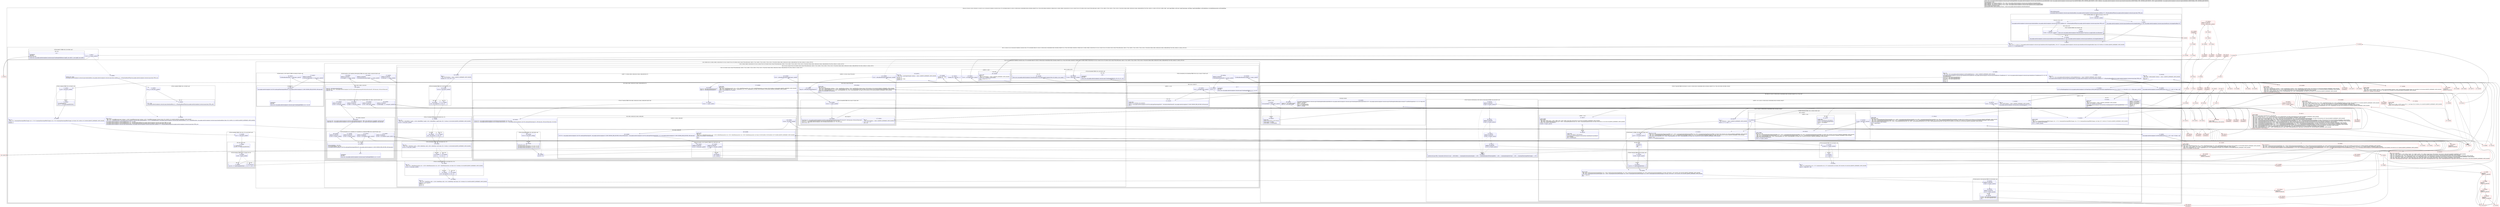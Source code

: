 digraph "CFG forcom.google.android.exoplayer2.extractor.mp4.AtomParsers.parseStbl(Lcom\/google\/android\/exoplayer2\/extractor\/mp4\/Track;Lcom\/google\/android\/exoplayer2\/extractor\/mp4\/Atom$ContainerAtom;Lcom\/google\/android\/exoplayer2\/extractor\/GaplessInfoHolder;)Lcom\/google\/android\/exoplayer2\/extractor\/mp4\/TrackSampleTable;" {
subgraph cluster_Region_1801105810 {
label = "R(4:0|(1:2)(2:6|(2:(1:9)|(1:10)))|3|(2:(1:214)|(13:11|(1:13)|14|15|17|18|20|(1:22)|23|(2:25|(1:27)(1:45))|36|(5:38|(10:(1:42)|(2:(1:50)|51)|52|(1:54)|55|58|(2:60|(1:62))|63|(1:66)|67)|71|(1:76)|(1:83))(3:89|(1:92)|93)|(2:(2:88|215)|(2:(2:100|(2:108|(2:116|216)))|(2:(3:121|(1:124)|217)|(13:127|129|(3:132|(2:134|137)(0)|138)|144|(1:146)(1:171)|(1:148)(1:172)|(1:150)(1:173)|(1:152)(1:174)|153|(3:156|(4:158|(1:160)|161|(3:164|(1:168)|169))(0)|175)|176|(1:183)|(2:(1:218)|(1:187))))))))) | DECL_VAR: ? null, long[] offsets, int[] sizes, long[] timestamps, int[] flags, long[] editedOffsets, int[] editedSizes, int editedMaximumSize, int[] editedFlags\l";
node [shape=record,color=blue];
Node_0 [shape=record,label="{0\:\ 0x0000|MTH_ENTER_BLOCK\l|com.google.android.exoplayer2.extractor.mp4.Atom$LeafAtom com.google.android.exoplayer2.extractor.mp4.Atom.LeafAtom r79 = r89.getLeafAtomOfType(com.google.android.exoplayer2.extractor.mp4.Atom.TYPE_stsz)\l}"];
subgraph cluster_IfRegion_395740807 {
label = "IF [B:1:0x0008] THEN: R(1:2) ELSE: R(2:6|(2:(1:9)|(1:10)))";
node [shape=record,color=blue];
Node_1 [shape=record,label="{1\:\ 0x0008|if (r79 != null) goto L_0x000a\l}"];
subgraph cluster_Region_1850363117 {
label = "R(1:2)";
node [shape=record,color=blue];
Node_2 [shape=record,label="{2\:\ 0x000a|com.google.android.exoplayer2.extractor.mp4.AtomParsers$StszSampleSizeBox r0 = new com.google.android.exoplayer2.extractor.mp4.AtomParsers.StszSampleSizeBox(r79)\l}"];
}
subgraph cluster_Region_1759826246 {
label = "R(2:6|(2:(1:9)|(1:10)))";
node [shape=record,color=blue];
Node_6 [shape=record,label="{6\:\ 0x002c|com.google.android.exoplayer2.extractor.mp4.Atom$LeafAtom com.google.android.exoplayer2.extractor.mp4.Atom.LeafAtom r81 = r89.getLeafAtomOfType(com.google.android.exoplayer2.extractor.mp4.Atom.TYPE_stz2)\l}"];
subgraph cluster_Region_381571292 {
label = "R(2:(1:9)|(1:10))";
node [shape=record,color=blue];
subgraph cluster_IfRegion_1443642345 {
label = "IF [B:7:0x0034] THEN: R(1:9) ELSE: null";
node [shape=record,color=blue];
Node_7 [shape=record,label="{7\:\ 0x0034|if (r81 == null) goto L_0x0036\l}"];
subgraph cluster_Region_267456516 {
label = "R(1:9)";
node [shape=record,color=blue];
Node_9 [shape=record,label="{9\:\ 0x003d|throw new com.google.android.exoplayer2.ParserException(\"Track has no sample table size information\")\l}"];
}
}
subgraph cluster_Region_1972190481 {
label = "R(1:10)";
node [shape=record,color=blue];
Node_10 [shape=record,label="{10\:\ 0x003e|com.google.android.exoplayer2.extractor.mp4.AtomParsers$Stz2SampleSizeBox r0 = new com.google.android.exoplayer2.extractor.mp4.AtomParsers.Stz2SampleSizeBox(r81)\l}"];
}
}
}
}
Node_3 [shape=record,label="{3\:\ 0x0013|PHI: r74 \l  PHI: (r74v1 ?) = (r0v115 ? I:com.google.android.exoplayer2.extractor.mp4.AtomParsers$Stz2SampleSizeBox), (r0v116 ? I:com.google.android.exoplayer2.extractor.mp4.AtomParsers$StszSampleSizeBox) binds: [B:10:0x003e, B:2:0x000a] A[DONT_GENERATE, DONT_INLINE]\l|int int r72 = r74.getSampleCount()\l}"];
subgraph cluster_Region_812474066 {
label = "R(2:(1:214)|(13:11|(1:13)|14|15|17|18|20|(1:22)|23|(2:25|(1:27)(1:45))|36|(5:38|(10:(1:42)|(2:(1:50)|51)|52|(1:54)|55|58|(2:60|(1:62))|63|(1:66)|67)|71|(1:76)|(1:83))(3:89|(1:92)|93)|(2:(2:88|215)|(2:(2:100|(2:108|(2:116|216)))|(2:(3:121|(1:124)|217)|(13:127|129|(3:132|(2:134|137)(0)|138)|144|(1:146)(1:171)|(1:148)(1:172)|(1:150)(1:173)|(1:152)(1:174)|153|(3:156|(4:158|(1:160)|161|(3:164|(1:168)|169))(0)|175)|176|(1:183)|(2:(1:218)|(1:187))))))))";
node [shape=record,color=blue];
subgraph cluster_IfRegion_1226582633 {
label = "IF [B:4:0x0017] THEN: R(1:214) ELSE: null";
node [shape=record,color=blue];
Node_4 [shape=record,label="{4\:\ 0x0017|if (r72 == 0) goto L_0x0019\l}"];
subgraph cluster_Region_2101821507 {
label = "R(1:214)";
node [shape=record,color=blue];
Node_214 [shape=record,label="{214\:\ ?|SYNTHETIC\lRETURN\lORIG_RETURN\l|return new com.google.android.exoplayer2.extractor.mp4.TrackSampleTable(new long[0], new int[0], 0, new long[0], new int[0])\l}"];
}
}
subgraph cluster_Region_80147120 {
label = "R(13:11|(1:13)|14|15|17|18|20|(1:22)|23|(2:25|(1:27)(1:45))|36|(5:38|(10:(1:42)|(2:(1:50)|51)|52|(1:54)|55|58|(2:60|(1:62))|63|(1:66)|67)|71|(1:76)|(1:83))(3:89|(1:92)|93)|(2:(2:88|215)|(2:(2:100|(2:108|(2:116|216)))|(2:(3:121|(1:124)|217)|(13:127|129|(3:132|(2:134|137)(0)|138)|144|(1:146)(1:171)|(1:148)(1:172)|(1:150)(1:173)|(1:152)(1:174)|153|(3:156|(4:158|(1:160)|161|(3:164|(1:168)|169))(0)|175)|176|(1:183)|(2:(1:218)|(1:187)))))))";
node [shape=record,color=blue];
Node_11 [shape=record,label="{11\:\ 0x0048|boolean r20 = false\lcom.google.android.exoplayer2.extractor.mp4.Atom$LeafAtom com.google.android.exoplayer2.extractor.mp4.Atom.LeafAtom r21 = r89.getLeafAtomOfType(com.google.android.exoplayer2.extractor.mp4.Atom.TYPE_stco)\l}"];
subgraph cluster_IfRegion_380879186 {
label = "IF [B:12:0x0052] THEN: R(1:13) ELSE: null";
node [shape=record,color=blue];
Node_12 [shape=record,label="{12\:\ 0x0052|if (r21 == null) goto L_0x0054\l}"];
subgraph cluster_Region_1719659777 {
label = "R(1:13)";
node [shape=record,color=blue];
Node_13 [shape=record,label="{13\:\ 0x0054|r20 = true\lcom.google.android.exoplayer2.extractor.mp4.Atom$LeafAtom r21 = r89.getLeafAtomOfType(com.google.android.exoplayer2.extractor.mp4.Atom.TYPE_co64)\l}"];
}
}
Node_14 [shape=record,label="{14\:\ 0x005e|PHI: r20 r21 \l  PHI: (r20v1 'chunkOffsetsAreLongs' boolean) = (r20v0 'chunkOffsetsAreLongs' boolean), (r20v2 'chunkOffsetsAreLongs' boolean) binds: [B:12:0x0052, B:13:0x0054] A[DONT_GENERATE, DONT_INLINE]\l  PHI: (r21v1 'chunkOffsetsAtom' com.google.android.exoplayer2.extractor.mp4.Atom$LeafAtom) = (r21v0 'chunkOffsetsAtom' com.google.android.exoplayer2.extractor.mp4.Atom$LeafAtom), (r21v2 'chunkOffsetsAtom' com.google.android.exoplayer2.extractor.mp4.Atom$LeafAtom) binds: [B:12:0x0052, B:13:0x0054] A[DONT_GENERATE, DONT_INLINE]\l|com.google.android.exoplayer2.util.ParsableByteArray r19 = r21.data\lcom.google.android.exoplayer2.util.ParsableByteArray r76 = r89.getLeafAtomOfType(com.google.android.exoplayer2.extractor.mp4.Atom.TYPE_stsc).data\lcom.google.android.exoplayer2.util.ParsableByteArray r80 = r89.getLeafAtomOfType(com.google.android.exoplayer2.extractor.mp4.Atom.TYPE_stts).data\lcom.google.android.exoplayer2.extractor.mp4.Atom$LeafAtom com.google.android.exoplayer2.extractor.mp4.Atom.LeafAtom r78 = r89.getLeafAtomOfType(com.google.android.exoplayer2.extractor.mp4.Atom.TYPE_stss)\l}"];
Node_15 [shape=record,label="{15\:\ 0x0084|com.google.android.exoplayer2.util.ParsableByteArray r77 = r78 != null ? r78.data : null\l}"];
Node_17 [shape=record,label="{17\:\ 0x008c|PHI: r77 \l  PHI: (r77v1 'stss' com.google.android.exoplayer2.util.ParsableByteArray) =  binds: [] A[DONT_GENERATE, DONT_INLINE]\l|com.google.android.exoplayer2.extractor.mp4.Atom$LeafAtom com.google.android.exoplayer2.extractor.mp4.Atom.LeafAtom r27 = r89.getLeafAtomOfType(com.google.android.exoplayer2.extractor.mp4.Atom.TYPE_ctts)\l}"];
Node_18 [shape=record,label="{18\:\ 0x0094|com.google.android.exoplayer2.util.ParsableByteArray r26 = r27 != null ? r27.data : null\l}"];
Node_20 [shape=record,label="{20\:\ 0x009c|PHI: r26 \l  PHI: (r26v1 'ctts' com.google.android.exoplayer2.util.ParsableByteArray) =  binds: [] A[DONT_GENERATE, DONT_INLINE]\l|com.google.android.exoplayer2.extractor.mp4.AtomParsers$ChunkIterator com.google.android.exoplayer2.extractor.mp4.AtomParsers.ChunkIterator r0 = new com.google.android.exoplayer2.extractor.mp4.AtomParsers.ChunkIterator(r76, r19, r20)\lr80.setPosition(12)\lint int r70 = r80.readUnsignedIntToInt() \- 1\lint int r66 = r80.readUnsignedIntToInt()\lint int r84 = r80.readUnsignedIntToInt()\lint r67 = 0\lint r71 = 0\lint r85 = 0\l}"];
subgraph cluster_IfRegion_599698722 {
label = "IF [B:21:0x00c4] THEN: R(1:22) ELSE: null";
node [shape=record,color=blue];
Node_21 [shape=record,label="{21\:\ 0x00c4|if (r26 != null) goto L_0x00c6\l}"];
subgraph cluster_Region_1365976954 {
label = "R(1:22)";
node [shape=record,color=blue];
Node_22 [shape=record,label="{22\:\ 0x00c6|r26.setPosition(12)\lint r71 = r26.readUnsignedIntToInt()\l}"];
}
}
Node_23 [shape=record,label="{23\:\ 0x00d1|PHI: r71 \l  PHI: (r71v1 'remainingTimestampOffsetChanges' int) = (r71v0 'remainingTimestampOffsetChanges' int), (r71v8 'remainingTimestampOffsetChanges' int) binds: [B:21:0x00c4, B:22:0x00c6] A[DONT_GENERATE, DONT_INLINE]\l|int r55 = \-1\lint r69 = 0\l}"];
subgraph cluster_IfRegion_512705731 {
label = "IF [B:24:0x00d5] THEN: R(2:25|(1:27)(1:45)) ELSE: null";
node [shape=record,color=blue];
Node_24 [shape=record,label="{24\:\ 0x00d5|if (r77 != null) goto L_0x00d7\l}"];
subgraph cluster_Region_373210897 {
label = "R(2:25|(1:27)(1:45))";
node [shape=record,color=blue];
Node_25 [shape=record,label="{25\:\ 0x00d7|r77.setPosition(12)\lint r69 = r77.readUnsignedIntToInt()\l}"];
subgraph cluster_IfRegion_1972053878 {
label = "IF [B:26:0x00e2] THEN: R(1:27) ELSE: R(1:45)";
node [shape=record,color=blue];
Node_26 [shape=record,label="{26\:\ 0x00e2|if (r69 \> 0) goto L_0x00e4\l}"];
subgraph cluster_Region_787192198 {
label = "R(1:27)";
node [shape=record,color=blue];
Node_27 [shape=record,label="{27\:\ 0x00e4|int r55 = r77.readUnsignedIntToInt() \- 1\l}"];
}
subgraph cluster_Region_117552839 {
label = "R(1:45)";
node [shape=record,color=blue];
Node_45 [shape=record,label="{45\:\ 0x0145|r77 = null\l}"];
}
}
}
}
Node_36 [shape=record,label="{36\:\ 0x0106|PHI: r48 \l  PHI: (r48v1 'isRechunkable' boolean) =  binds: [] A[DONT_GENERATE, DONT_INLINE]\l|int r7 = 0\llong r86 = 0\l}"];
subgraph cluster_IfRegion_1570221281 {
label = "IF [B:37:0x0109] THEN: R(5:38|(10:(1:42)|(2:(1:50)|51)|52|(1:54)|55|58|(2:60|(1:62))|63|(1:66)|67)|71|(1:76)|(1:83)) ELSE: R(3:89|(1:92)|93)";
node [shape=record,color=blue];
Node_37 [shape=record,label="{37\:\ 0x0109|if ((r74.isFixedSampleSize() && com.google.android.exoplayer2.util.MimeTypes.AUDIO_RAW.equals(r88.format.sampleMimeType) && r70 == 0 && r71 == 0 && r69 == 0) == false) goto L_0x010b\l}"];
subgraph cluster_Region_129805549 {
label = "R(5:38|(10:(1:42)|(2:(1:50)|51)|52|(1:54)|55|58|(2:60|(1:62))|63|(1:66)|67)|71|(1:76)|(1:83))";
node [shape=record,color=blue];
Node_38 [shape=record,label="{38\:\ 0x010b|long[] r5 = new long[r72]\lint[] r6 = new int[r72]\llong[] r8 = new long[r72]\lint[] r9 = new int[r72]\llong r56 = 0\lint r68 = 0\lint r47 = 0\l}"];
subgraph cluster_LoopRegion_819469440 {
label = "LOOP:0: (10:(1:42)|(2:(1:50)|51)|52|(1:54)|55|58|(2:60|(1:62))|63|(1:66)|67)";
node [shape=record,color=blue];
Node_40 [shape=record,label="{40\:\ 0x0125|if (r47 \< r72) goto L_0x0127\l}"];
subgraph cluster_Region_609662226 {
label = "R(10:(1:42)|(2:(1:50)|51)|52|(1:54)|55|58|(2:60|(1:62))|63|(1:66)|67)";
node [shape=record,color=blue];
subgraph cluster_LoopRegion_1111968399 {
label = "LOOP:1: (1:42)";
node [shape=record,color=blue];
Node_41 [shape=record,label="{41\:\ 0x0127|LOOP_START\lPHI: r56 r68 \l  PHI: (r56v2 'offset' long) = (r56v1 'offset' long), (r56v4 'offset' long) binds: [B:40:0x0125, B:42:0x0129] A[DONT_GENERATE, DONT_INLINE]\l  PHI: (r68v2 'remainingSamplesInChunk' int) = (r68v1 'remainingSamplesInChunk' int), (r68v4 'remainingSamplesInChunk' int) binds: [B:40:0x0125, B:42:0x0129] A[DONT_GENERATE, DONT_INLINE]\lLOOP:1: B:41:0x0127\-\>B:42:0x0129\l|if (r68 == 0) goto L_0x0129\l}"];
subgraph cluster_Region_75300553 {
label = "R(1:42)";
node [shape=record,color=blue];
Node_42 [shape=record,label="{42\:\ 0x0129|LOOP_END\lLOOP:1: B:41:0x0127\-\>B:42:0x0129\l|com.google.android.exoplayer2.util.Assertions.checkState(r0.moveNext())\lr56 = r0.offset\lr68 = r0.numSamples\l}"];
}
}
subgraph cluster_IfRegion_1082451552 {
label = "IF [B:47:0x014b] THEN: R(2:(1:50)|51) ELSE: null";
node [shape=record,color=blue];
Node_47 [shape=record,label="{47\:\ 0x014b|if (r26 != null) goto L_0x014d\l}"];
subgraph cluster_Region_1955645446 {
label = "R(2:(1:50)|51)";
node [shape=record,color=blue];
subgraph cluster_LoopRegion_902000130 {
label = "LOOP:2: (1:50)";
node [shape=record,color=blue];
Node_48 [shape=record,label="{48\:\ 0x014d|LOOP_START\lPHI: r67 r71 r85 \l  PHI: (r67v3 'remainingSamplesAtTimestampOffset' int) = (r67v1 'remainingSamplesAtTimestampOffset' int), (r67v5 'remainingSamplesAtTimestampOffset' int) binds: [B:47:0x014b, B:50:0x0151] A[DONT_GENERATE, DONT_INLINE]\l  PHI: (r71v6 'remainingTimestampOffsetChanges' int) = (r71v2 'remainingTimestampOffsetChanges' int), (r71v7 'remainingTimestampOffsetChanges' int) binds: [B:47:0x014b, B:50:0x0151] A[DONT_GENERATE, DONT_INLINE]\l  PHI: (r85v3 'timestampOffset' int) = (r85v1 'timestampOffset' int), (r85v4 'timestampOffset' int) binds: [B:47:0x014b, B:50:0x0151] A[DONT_GENERATE, DONT_INLINE]\lLOOP:2: B:48:0x014d\-\>B:50:0x0151\l|if (r67 == 0) goto L_0x014f\l}"];
subgraph cluster_Region_1520773403 {
label = "R(1:50)";
node [shape=record,color=blue];
Node_50 [shape=record,label="{50\:\ 0x0151|LOOP_END\lLOOP:2: B:48:0x014d\-\>B:50:0x0151\l|int r67 = r26.readUnsignedIntToInt()\lint r85 = r26.readInt()\lr71\-\-\l}"];
}
}
Node_51 [shape=record,label="{51\:\ 0x015c|r67\-\-\l}"];
}
}
Node_52 [shape=record,label="{52\:\ 0x015e|PHI: r67 r71 r85 \l  PHI: (r67v2 'remainingSamplesAtTimestampOffset' int) = (r67v1 'remainingSamplesAtTimestampOffset' int), (r67v4 'remainingSamplesAtTimestampOffset' int) binds: [B:47:0x014b, B:51:0x015c] A[DONT_GENERATE, DONT_INLINE]\l  PHI: (r71v5 'remainingTimestampOffsetChanges' int) = (r71v2 'remainingTimestampOffsetChanges' int), (r71v6 'remainingTimestampOffsetChanges' int) binds: [B:47:0x014b, B:51:0x015c] A[DONT_GENERATE, DONT_INLINE]\l  PHI: (r85v2 'timestampOffset' int) = (r85v1 'timestampOffset' int), (r85v3 'timestampOffset' int) binds: [B:47:0x014b, B:51:0x015c] A[DONT_GENERATE, DONT_INLINE]\l|r5[r47] = r56\lr6[r47] = r74.readNextSampleSize()\l}"];
subgraph cluster_IfRegion_2097383170 {
label = "IF [B:53:0x0168] THEN: R(1:54) ELSE: null";
node [shape=record,color=blue];
Node_53 [shape=record,label="{53\:\ 0x0168|if (r6[r47] \> r7) goto L_0x016a\l}"];
subgraph cluster_Region_1913951325 {
label = "R(1:54)";
node [shape=record,color=blue];
Node_54 [shape=record,label="{54\:\ 0x016a|r7 = r6[r47]\l}"];
}
}
Node_55 [shape=record,label="{55\:\ 0x016c|PHI: r7 \l  PHI: (r7v4 'maximumSize' int) = (r7v3 'maximumSize' int), (r7v5 'maximumSize' int) binds: [B:53:0x0168, B:54:0x016a] A[DONT_GENERATE, DONT_INLINE]\l|r8[r47] = ((long) r85) + r86\l}"];
Node_58 [shape=record,label="{58\:\ 0x0176|PHI: r4 \l  PHI: (r4v96 int) =  binds: [] A[DONT_GENERATE, DONT_INLINE]\l|r9[r47] = r77 == null ? 1 : 0\l}"];
subgraph cluster_IfRegion_158453039 {
label = "IF [B:59:0x017c] THEN: R(2:60|(1:62)) ELSE: null";
node [shape=record,color=blue];
Node_59 [shape=record,label="{59\:\ 0x017c|if (r47 == r55) goto L_0x017e\l}"];
subgraph cluster_Region_2077484287 {
label = "R(2:60|(1:62))";
node [shape=record,color=blue];
Node_60 [shape=record,label="{60\:\ 0x017e|r9[r47] = 1\lr69\-\-\l}"];
subgraph cluster_IfRegion_1439573753 {
label = "IF [B:61:0x0183] THEN: R(1:62) ELSE: null";
node [shape=record,color=blue];
Node_61 [shape=record,label="{61\:\ 0x0183|if (r69 \> 0) goto L_0x0185\l}"];
subgraph cluster_Region_1075532807 {
label = "R(1:62)";
node [shape=record,color=blue];
Node_62 [shape=record,label="{62\:\ 0x0185|int r55 = r77.readUnsignedIntToInt() \- 1\l}"];
}
}
}
}
Node_63 [shape=record,label="{63\:\ 0x018b|PHI: r55 r69 \l  PHI: (r55v3 'nextSynchronizationSampleIndex' int) = (r55v2 'nextSynchronizationSampleIndex' int), (r55v2 'nextSynchronizationSampleIndex' int), (r55v4 'nextSynchronizationSampleIndex' int) binds: [B:59:0x017c, B:61:0x0183, B:62:0x0185] A[DONT_GENERATE, DONT_INLINE]\l  PHI: (r69v3 'remainingSynchronizationSamples' int) = (r69v2 'remainingSynchronizationSamples' int), (r69v4 'remainingSynchronizationSamples' int), (r69v4 'remainingSynchronizationSamples' int) binds: [B:59:0x017c, B:61:0x0183, B:62:0x0185] A[DONT_GENERATE, DONT_INLINE]\l|r86 += (long) r84\lr66\-\-\l}"];
subgraph cluster_IfRegion_1531136572 {
label = "IF [B:64:0x0192, B:65:0x0194] THEN: R(1:66) ELSE: null";
node [shape=record,color=blue];
Node_64 [shape=record,label="{64\:\ 0x0192|ADDED_TO_REGION\l|if (r66 == 0) goto L_0x0194\l}"];
Node_65 [shape=record,label="{65\:\ 0x0194|ADDED_TO_REGION\l|if (r70 \> 0) goto L_0x0196\l}"];
subgraph cluster_Region_878809481 {
label = "R(1:66)";
node [shape=record,color=blue];
Node_66 [shape=record,label="{66\:\ 0x0196|int r66 = r80.readUnsignedIntToInt()\lint r84 = r80.readUnsignedIntToInt()\lr70\-\-\l}"];
}
}
Node_67 [shape=record,label="{67\:\ 0x01a0|LOOP_END\lPHI: r66 r70 r84 \l  PHI: (r66v3 'remainingSamplesAtTimestampDelta' int) = (r66v2 'remainingSamplesAtTimestampDelta' int), (r66v2 'remainingSamplesAtTimestampDelta' int), (r66v4 'remainingSamplesAtTimestampDelta' int) binds: [B:191:0x01a0, B:192:0x01a0, B:190:0x01a0] A[DONT_GENERATE, DONT_INLINE]\l  PHI: (r70v2 'remainingTimestampDeltaChanges' int) = (r70v1 'remainingTimestampDeltaChanges' int), (r70v1 'remainingTimestampDeltaChanges' int), (r70v3 'remainingTimestampDeltaChanges' int) binds: [B:191:0x01a0, B:192:0x01a0, B:190:0x01a0] A[DONT_GENERATE, DONT_INLINE]\l  PHI: (r84v2 'timestampDeltaInTimeUnits' int) = (r84v1 'timestampDeltaInTimeUnits' int), (r84v1 'timestampDeltaInTimeUnits' int), (r84v3 'timestampDeltaInTimeUnits' int) binds: [B:191:0x01a0, B:192:0x01a0, B:190:0x01a0] A[DONT_GENERATE, DONT_INLINE]\lLOOP:0: B:39:0x0121\-\>B:67:0x01a0\l|r56 += (long) r6[r47]\lr68\-\-\lr47++\l}"];
}
}
Node_71 [shape=record,label="{71\:\ 0x01b0|PHI: r4 \l  PHI: (r4v86 boolean) =  binds: [] A[DONT_GENERATE, DONT_INLINE]\l|com.google.android.exoplayer2.util.Assertions.checkArgument(r67 == 0)\l}"];
subgraph cluster_LoopRegion_429342280 {
label = "LOOP:3: (1:76)";
node [shape=record,color=blue];
Node_72 [shape=record,label="{72\:\ 0x01b3|LOOP_START\lPHI: r71 \l  PHI: (r71v3 'remainingTimestampOffsetChanges' int) = (r71v2 'remainingTimestampOffsetChanges' int), (r71v4 'remainingTimestampOffsetChanges' int) binds: [B:71:0x01b0, B:76:0x01bc] A[DONT_GENERATE, DONT_INLINE]\lLOOP:3: B:72:0x01b3\-\>B:76:0x01bc\l|if (r71 \> 0) goto L_0x01b5\l}"];
subgraph cluster_Region_212093136 {
label = "R(1:76)";
node [shape=record,color=blue];
Node_76 [shape=record,label="{76\:\ 0x01bc|LOOP_END\lPHI: r4 \l  PHI: (r4v90 boolean) =  binds: [] A[DONT_GENERATE, DONT_INLINE]\lLOOP:3: B:72:0x01b3\-\>B:76:0x01bc\l|com.google.android.exoplayer2.util.Assertions.checkArgument(r26.readUnsignedIntToInt() == 0)\lr26.readInt()\lr71\-\-\l}"];
}
}
subgraph cluster_IfRegion_1586388684 {
label = "IF [B:79:0x01c9, B:80:0x01cb, B:81:0x01cd, B:82:0x01cf] THEN: R(1:83) ELSE: null";
node [shape=record,color=blue];
Node_79 [shape=record,label="{79\:\ 0x01c9|ADDED_TO_REGION\l|if (r69 == 0) goto L_0x01cb\l}"];
Node_80 [shape=record,label="{80\:\ 0x01cb|ADDED_TO_REGION\l|if (r66 == 0) goto L_0x01cd\l}"];
Node_81 [shape=record,label="{81\:\ 0x01cd|ADDED_TO_REGION\l|if (r68 == 0) goto L_0x01cf\l}"];
Node_82 [shape=record,label="{82\:\ 0x01cf|ADDED_TO_REGION\l|if (r70 == 0) goto L_0x021d\l}"];
subgraph cluster_Region_335580867 {
label = "R(1:83)";
node [shape=record,color=blue];
Node_83 [shape=record,label="{83\:\ 0x01d1|android.util.Log.w(TAG, \"Inconsistent stbl box for track \" + r88.f2448id + \": remainingSynchronizationSamples \" + r69 + \", remainingSamplesAtTimestampDelta \" + r66 + \", remainingSamplesInChunk \" + r68 + \", remainingTimestampDeltaChanges \" + r70)\l}"];
}
}
}
subgraph cluster_Region_1663872960 {
label = "R(3:89|(1:92)|93)";
node [shape=record,color=blue];
Node_89 [shape=record,label="{89\:\ 0x023a|long[] r22 = new long[r0.length]\lint[] r23 = new int[r0.length]\l}"];
subgraph cluster_LoopRegion_280145743 {
label = "LOOP:4: (1:92)";
node [shape=record,color=blue];
Node_91 [shape=record,label="{91\:\ 0x024e|if (r0.moveNext() != false) goto L_0x0250\l}"];
subgraph cluster_Region_1056872257 {
label = "R(1:92)";
node [shape=record,color=blue];
Node_92 [shape=record,label="{92\:\ 0x0250|LOOP_END\lLOOP:4: B:90:0x024a\-\>B:92:0x0250\l|r22[r0.index] = r0.offset\lr23[r0.index] = r0.numSamples\l}"];
}
}
Node_93 [shape=record,label="{93\:\ 0x0265|com.google.android.exoplayer2.extractor.mp4.FixedSampleSizeRechunker$Results com.google.android.exoplayer2.extractor.mp4.FixedSampleSizeRechunker.Results r59 = com.google.android.exoplayer2.extractor.mp4.FixedSampleSizeRechunker.rechunk(r74.readNextSampleSize(), r22, r23, (long) r84)\llong[] r5 = r59.offsets\lint[] r6 = r59.sizes\lint r7 = r59.maximumSize\llong[] r8 = r59.timestamps\lint[] r9 = r59.flags\l}"];
}
}
subgraph cluster_Region_429643655 {
label = "R(2:(2:88|215)|(2:(2:100|(2:108|(2:116|216)))|(2:(3:121|(1:124)|217)|(13:127|129|(3:132|(2:134|137)(0)|138)|144|(1:146)(1:171)|(1:148)(1:172)|(1:150)(1:173)|(1:152)(1:174)|153|(3:156|(4:158|(1:160)|161|(3:164|(1:168)|169))(0)|175)|176|(1:183)|(2:(1:218)|(1:187))))))";
node [shape=record,color=blue];
subgraph cluster_IfRegion_518886784 {
label = "IF [B:85:0x0221, B:87:0x0227] THEN: R(2:88|215) ELSE: null";
node [shape=record,color=blue];
Node_85 [shape=record,label="{85\:\ 0x0221|if (r88.editListDurations == null) goto L_0x0229\l}"];
Node_87 [shape=record,label="{87\:\ 0x0227|ADDED_TO_REGION\l|if (r90.hasGaplessInfo() == true) goto L_0x0229\l}"];
subgraph cluster_Region_369390332 {
label = "R(2:88|215)";
node [shape=record,color=blue];
Node_88 [shape=record,label="{88\:\ 0x0229|com.google.android.exoplayer2.util.Util.scaleLargeTimestampsInPlace(r8, com.google.android.exoplayer2.C1260C.MICROS_PER_SECOND, r88.timescale)\l}"];
Node_215 [shape=record,label="{215\:\ ?|SYNTHETIC\lRETURN\l|return new com.google.android.exoplayer2.extractor.mp4.TrackSampleTable(r5, r6, r7, r8, r9)\l}"];
}
}
subgraph cluster_Region_1143784257 {
label = "R(2:(2:100|(2:108|(2:116|216)))|(2:(3:121|(1:124)|217)|(13:127|129|(3:132|(2:134|137)(0)|138)|144|(1:146)(1:171)|(1:148)(1:172)|(1:150)(1:173)|(1:152)(1:174)|153|(3:156|(4:158|(1:160)|161|(3:164|(1:168)|169))(0)|175)|176|(1:183)|(2:(1:218)|(1:187)))))";
node [shape=record,color=blue];
subgraph cluster_IfRegion_61789919 {
label = "IF [B:95:0x0291, B:97:0x0298, B:99:0x029c] THEN: R(2:100|(2:108|(2:116|216))) ELSE: null";
node [shape=record,color=blue];
Node_95 [shape=record,label="{95\:\ 0x0291|ADDED_TO_REGION\l|if (r88.editListDurations.length == 1) goto L_0x0293\l}"];
Node_97 [shape=record,label="{97\:\ 0x0298|ADDED_TO_REGION\l|if (r88.type == 1) goto L_0x029a\l}"];
Node_99 [shape=record,label="{99\:\ 0x029c|ADDED_TO_REGION\l|if (r8.length \>= 2) goto L_0x029e\l}"];
subgraph cluster_Region_68835238 {
label = "R(2:100|(2:108|(2:116|216)))";
node [shape=record,color=blue];
Node_100 [shape=record,label="{100\:\ 0x029e|long r30 = r88.editListMediaTimes[0]\llong long r28 = r30 + com.google.android.exoplayer2.util.Util.scaleLargeTimestamp(r88.editListDurations[0], r88.timescale, r88.movieTimescale)\llong r50 = r86\l}"];
subgraph cluster_IfRegion_1853272578 {
label = "IF [B:101:0x02c1, B:103:0x02c8, B:105:0x02d1, B:107:0x02d5] THEN: R(2:108|(2:116|216)) ELSE: null";
node [shape=record,color=blue];
Node_101 [shape=record,label="{101\:\ 0x02c1|ADDED_TO_REGION\l|if (r8[0] \<= r30) goto L_0x02c3\l}"];
Node_103 [shape=record,label="{103\:\ 0x02c8|ADDED_TO_REGION\l|if (r30 \< r8[1]) goto L_0x02ca\l}"];
Node_105 [shape=record,label="{105\:\ 0x02d1|ADDED_TO_REGION\l|if (r8[r8.length \- 1] \< r28) goto L_0x02d3\l}"];
Node_107 [shape=record,label="{107\:\ 0x02d5|ADDED_TO_REGION\l|if (r28 \<= r50) goto L_0x02d7\l}"];
subgraph cluster_Region_516643165 {
label = "R(2:108|(2:116|216))";
node [shape=record,color=blue];
Node_108 [shape=record,label="{108\:\ 0x02d7|long long r38 = com.google.android.exoplayer2.util.Util.scaleLargeTimestamp(r30 \- r8[0], (long) r88.format.sampleRate, r88.timescale)\llong long r40 = com.google.android.exoplayer2.util.Util.scaleLargeTimestamp(r50 \- r28, (long) r88.format.sampleRate, r88.timescale)\l}"];
subgraph cluster_IfRegion_577226164 {
label = "IF [B:109:0x0302, B:111:0x0308, B:113:0x030f, B:115:0x0316] THEN: R(2:116|216) ELSE: null";
node [shape=record,color=blue];
Node_109 [shape=record,label="{109\:\ 0x0302|ADDED_TO_REGION\l|if (r38 == 0) goto L_0x0304\l}"];
Node_111 [shape=record,label="{111\:\ 0x0308|ADDED_TO_REGION\l|if (r40 == 0) goto L_0x0337\l}"];
Node_113 [shape=record,label="{113\:\ 0x030f|ADDED_TO_REGION\l|if (r38 \<= 2147483647L) goto L_0x0311\l}"];
Node_115 [shape=record,label="{115\:\ 0x0316|ADDED_TO_REGION\l|if (r40 \<= 2147483647L) goto L_0x0318\l}"];
subgraph cluster_Region_844724011 {
label = "R(2:116|216)";
node [shape=record,color=blue];
Node_116 [shape=record,label="{116\:\ 0x0318|r90.encoderDelay = (int) r38\lr90.encoderPadding = (int) r40\lcom.google.android.exoplayer2.util.Util.scaleLargeTimestampsInPlace(r8, com.google.android.exoplayer2.C1260C.MICROS_PER_SECOND, r88.timescale)\l}"];
Node_216 [shape=record,label="{216\:\ ?|SYNTHETIC\lRETURN\l|return new com.google.android.exoplayer2.extractor.mp4.TrackSampleTable(r5, r6, r7, r8, r9)\l}"];
}
}
}
}
}
}
subgraph cluster_Region_1145966274 {
label = "R(2:(3:121|(1:124)|217)|(13:127|129|(3:132|(2:134|137)(0)|138)|144|(1:146)(1:171)|(1:148)(1:172)|(1:150)(1:173)|(1:152)(1:174)|153|(3:156|(4:158|(1:160)|161|(3:164|(1:168)|169))(0)|175)|176|(1:183)|(2:(1:218)|(1:187))))";
node [shape=record,color=blue];
subgraph cluster_IfRegion_914215518 {
label = "IF [B:118:0x033d, B:120:0x034a] THEN: R(3:121|(1:124)|217) ELSE: null";
node [shape=record,color=blue];
Node_118 [shape=record,label="{118\:\ 0x033d|if (r88.editListDurations.length == 1) goto L_0x033f\l}"];
Node_120 [shape=record,label="{120\:\ 0x034a|ADDED_TO_REGION\l|if (r88.editListDurations[0] == 0) goto L_0x034c\l}"];
subgraph cluster_Region_507860609 {
label = "R(3:121|(1:124)|217)";
node [shape=record,color=blue];
Node_121 [shape=record,label="{121\:\ 0x034c|int r47 = 0\l}"];
subgraph cluster_LoopRegion_2007590703 {
label = "LOOP:5: (1:124)";
node [shape=record,color=blue];
Node_123 [shape=record,label="{123\:\ 0x0351|if (r47 \< r8.length) goto L_0x0353\l}"];
subgraph cluster_Region_689519404 {
label = "R(1:124)";
node [shape=record,color=blue];
Node_124 [shape=record,label="{124\:\ 0x0353|LOOP_END\lLOOP:5: B:122:0x034e\-\>B:124:0x0353\l|r8[r47] = com.google.android.exoplayer2.util.Util.scaleLargeTimestamp(r8[r47] \- r88.editListMediaTimes[0], com.google.android.exoplayer2.C1260C.MICROS_PER_SECOND, r88.timescale)\lr47++\l}"];
}
}
Node_217 [shape=record,label="{217\:\ ?|SYNTHETIC\lRETURN\l|return new com.google.android.exoplayer2.extractor.mp4.TrackSampleTable(r5, r6, r7, r8, r9)\l}"];
}
}
subgraph cluster_Region_740411967 {
label = "R(13:127|129|(3:132|(2:134|137)(0)|138)|144|(1:146)(1:171)|(1:148)(1:172)|(1:150)(1:173)|(1:152)(1:174)|153|(3:156|(4:158|(1:160)|161|(3:164|(1:168)|169))(0)|175)|176|(1:183)|(2:(1:218)|(1:187)))";
node [shape=record,color=blue];
Node_127 [shape=record,label="{127\:\ 0x037a|boolean r58 = r88.type == 1\l}"];
Node_129 [shape=record,label="{129\:\ 0x037e|PHI: r58 \l  PHI: (r58v1 'omitClippedSample' boolean) =  binds: [] A[DONT_GENERATE, DONT_INLINE]\l|int r35 = 0\lint r54 = 0\lboolean r24 = false\lint r47 = 0\l}"];
subgraph cluster_LoopRegion_1400497800 {
label = "LOOP:6: (3:132|(2:134|137)(0)|138)";
node [shape=record,color=blue];
Node_131 [shape=record,label="{131\:\ 0x038d|if (r47 \< r88.editListDurations.length) goto L_0x038f\l}"];
subgraph cluster_Region_407349273 {
label = "R(3:132|(2:134|137)(0)|138)";
node [shape=record,color=blue];
Node_132 [shape=record,label="{132\:\ 0x038f|long r52 = r88.editListMediaTimes[r47]\l}"];
subgraph cluster_IfRegion_1938844586 {
label = "IF [B:133:0x0399] THEN: R(2:134|137) ELSE: R(0)";
node [shape=record,color=blue];
Node_133 [shape=record,label="{133\:\ 0x0399|if (r52 != \-1) goto L_0x039b\l}"];
subgraph cluster_Region_811596026 {
label = "R(2:134|137)";
node [shape=record,color=blue];
Node_134 [shape=record,label="{134\:\ 0x039b|long long r10 = com.google.android.exoplayer2.util.Util.scaleLargeTimestamp(r88.editListDurations[r47], r88.timescale, r88.movieTimescale)\lint int r75 = com.google.android.exoplayer2.util.Util.binarySearchCeil(r8, r52, true, true)\lint int r42 = com.google.android.exoplayer2.util.Util.binarySearchCeil(r8, r52 + r10, r58, false)\lr35 += r42 \- r75\l}"];
Node_137 [shape=record,label="{137\:\ 0x03c9|PHI: r4 \l  PHI: (r4v54 boolean) =  binds: [] A[DONT_GENERATE, DONT_INLINE]\l|r24 \|= r54 != r75\lr54 = r42\l}"];
}
subgraph cluster_Region_342436123 {
label = "R(0)";
node [shape=record,color=blue];
}
}
Node_138 [shape=record,label="{138\:\ 0x03cd|LOOP_END\lPHI: r24 r35 r54 \l  PHI: (r24v3 'copyMetadata' boolean) = (r24v1 'copyMetadata' boolean), (r24v4 'copyMetadata' boolean) binds: [B:203:0x03cd, B:202:0x03cd] A[DONT_GENERATE, DONT_INLINE]\l  PHI: (r35v2 'editedSampleCount' int) = (r35v1 'editedSampleCount' int), (r35v3 'editedSampleCount' int) binds: [B:203:0x03cd, B:202:0x03cd] A[DONT_GENERATE, DONT_INLINE]\l  PHI: (r54v2 'nextSampleIndex' int) = (r54v1 'nextSampleIndex' int), (r54v3 'nextSampleIndex' int) binds: [B:203:0x03cd, B:202:0x03cd] A[DONT_GENERATE, DONT_INLINE]\lLOOP:6: B:130:0x0386\-\>B:138:0x03cd\l|r47++\l}"];
}
}
Node_144 [shape=record,label="{144\:\ 0x03dc|PHI: r4 \l  PHI: (r4v29 boolean) =  binds: [] A[DONT_GENERATE, DONT_INLINE]\l|boolean r24 = r24 \| (r35 != r72)\l}"];
subgraph cluster_IfRegion_191089647 {
label = "IF [B:145:0x03de] THEN: R(1:146) ELSE: R(1:171)";
node [shape=record,color=blue];
Node_145 [shape=record,label="{145\:\ 0x03de|if (r24 == true) goto L_0x03e0\l}"];
subgraph cluster_Region_901761359 {
label = "R(1:146)";
node [shape=record,color=blue];
Node_146 [shape=record,label="{146\:\ 0x03e0|r34 = new long[r35]\l}"];
}
subgraph cluster_Region_1437374611 {
label = "R(1:171)";
node [shape=record,color=blue];
Node_171 [shape=record,label="{171\:\ 0x04a3|r34 = r5\l}"];
}
}
subgraph cluster_IfRegion_1778908194 {
label = "IF [B:147:0x03e6] THEN: R(1:148) ELSE: R(1:172)";
node [shape=record,color=blue];
Node_147 [shape=record,label="{147\:\ 0x03e6|PHI: r34 \l  PHI: (r34v1 'editedOffsets' long[]) = (r34v0 'editedOffsets' long[]), (r34v2 'editedOffsets' long[]) binds: [B:171:0x04a3, B:146:0x03e0] A[DONT_GENERATE, DONT_INLINE]\l|if (r24 == true) goto L_0x03e8\l}"];
subgraph cluster_Region_1674448697 {
label = "R(1:148)";
node [shape=record,color=blue];
Node_148 [shape=record,label="{148\:\ 0x03e8|r36 = new int[r35]\l}"];
}
subgraph cluster_Region_624419538 {
label = "R(1:172)";
node [shape=record,color=blue];
Node_172 [shape=record,label="{172\:\ 0x04a7|r36 = r6\l}"];
}
}
subgraph cluster_IfRegion_1993742924 {
label = "IF [B:149:0x03ee] THEN: R(1:150) ELSE: R(1:173)";
node [shape=record,color=blue];
Node_149 [shape=record,label="{149\:\ 0x03ee|PHI: r36 \l  PHI: (r36v1 'editedSizes' int[]) = (r36v0 'editedSizes' int[]), (r36v2 'editedSizes' int[]) binds: [B:172:0x04a7, B:148:0x03e8] A[DONT_GENERATE, DONT_INLINE]\l|if (r24 == true) goto L_0x03f0\l}"];
subgraph cluster_Region_1750695621 {
label = "R(1:150)";
node [shape=record,color=blue];
Node_150 [shape=record,label="{150\:\ 0x03f0|r33 = 0\l}"];
}
subgraph cluster_Region_1210421096 {
label = "R(1:173)";
node [shape=record,color=blue];
Node_173 [shape=record,label="{173\:\ 0x04ab|r33 = r7\l}"];
}
}
subgraph cluster_IfRegion_1400136687 {
label = "IF [B:151:0x03f2] THEN: R(1:152) ELSE: R(1:174)";
node [shape=record,color=blue];
Node_151 [shape=record,label="{151\:\ 0x03f2|PHI: r33 \l  PHI: (r33v1 'editedMaximumSize' int) = (r33v0 'editedMaximumSize' int), (r33v7 'editedMaximumSize' int) binds: [B:173:0x04ab, B:150:0x03f0] A[DONT_GENERATE, DONT_INLINE]\l|if (r24 == true) goto L_0x03f4\l}"];
subgraph cluster_Region_739877778 {
label = "R(1:152)";
node [shape=record,color=blue];
Node_152 [shape=record,label="{152\:\ 0x03f4|r32 = new int[r35]\l}"];
}
subgraph cluster_Region_1493179229 {
label = "R(1:174)";
node [shape=record,color=blue];
Node_174 [shape=record,label="{174\:\ 0x04af|r32 = r9\l}"];
}
}
Node_153 [shape=record,label="{153\:\ 0x03fa|PHI: r32 \l  PHI: (r32v1 'editedFlags' int[]) = (r32v0 'editedFlags' int[]), (r32v2 'editedFlags' int[]) binds: [B:174:0x04af, B:152:0x03f4] A[DONT_GENERATE, DONT_INLINE]\l|long[] r37 = new long[r35]\llong r62 = 0\lint r73 = 0\lint r47 = 0\l}"];
subgraph cluster_LoopRegion_12632499 {
label = "LOOP:7: (3:156|(4:158|(1:160)|161|(3:164|(1:168)|169))(0)|175)";
node [shape=record,color=blue];
Node_155 [shape=record,label="{155\:\ 0x040d|if (r47 \< r88.editListDurations.length) goto L_0x040f\l}"];
subgraph cluster_Region_1090481499 {
label = "R(3:156|(4:158|(1:160)|161|(3:164|(1:168)|169))(0)|175)";
node [shape=record,color=blue];
Node_156 [shape=record,label="{156\:\ 0x040f|long r52 = r88.editListMediaTimes[r47]\llong r10 = r88.editListDurations[r47]\l}"];
subgraph cluster_IfRegion_965536842 {
label = "IF [B:157:0x041f] THEN: R(4:158|(1:160)|161|(3:164|(1:168)|169)) ELSE: R(0)";
node [shape=record,color=blue];
Node_157 [shape=record,label="{157\:\ 0x041f|if (r52 != \-1) goto L_0x0421\l}"];
subgraph cluster_Region_1415937878 {
label = "R(4:158|(1:160)|161|(3:164|(1:168)|169))";
node [shape=record,color=blue];
Node_158 [shape=record,label="{158\:\ 0x0421|int int r75 = com.google.android.exoplayer2.util.Util.binarySearchCeil(r8, r52, true, true)\lint int r42 = com.google.android.exoplayer2.util.Util.binarySearchCeil(r8, r52 + com.google.android.exoplayer2.util.Util.scaleLargeTimestamp(r10, r88.timescale, r88.movieTimescale), r58, false)\l}"];
subgraph cluster_IfRegion_1180559069 {
label = "IF [B:159:0x0440] THEN: R(1:160) ELSE: null";
node [shape=record,color=blue];
Node_159 [shape=record,label="{159\:\ 0x0440|if (r24 == true) goto L_0x0442\l}"];
subgraph cluster_Region_427576554 {
label = "R(1:160)";
node [shape=record,color=blue];
Node_160 [shape=record,label="{160\:\ 0x0442|int int r25 = r42 \- r75\ljava.lang.System.arraycopy(r5, r75, r34, r73, r25)\ljava.lang.System.arraycopy(r6, r75, r36, r73, r25)\ljava.lang.System.arraycopy(r9, r75, r32, r73, r25)\l}"];
}
}
Node_161 [shape=record,label="{161\:\ 0x0465|int r49 = r75\l}"];
subgraph cluster_LoopRegion_214527017 {
label = "LOOP:8: (3:164|(1:168)|169)";
node [shape=record,color=blue];
Node_163 [shape=record,label="{163\:\ 0x046b|if (r49 \< r42) goto L_0x046d\l}"];
subgraph cluster_Region_1127957469 {
label = "R(3:164|(1:168)|169)";
node [shape=record,color=blue];
Node_164 [shape=record,label="{164\:\ 0x046d|r37[r73] = com.google.android.exoplayer2.util.Util.scaleLargeTimestamp(r62, com.google.android.exoplayer2.C1260C.MICROS_PER_SECOND, r88.movieTimescale) + com.google.android.exoplayer2.util.Util.scaleLargeTimestamp(r8[r49] \- r52, com.google.android.exoplayer2.C1260C.MICROS_PER_SECOND, r88.timescale)\l}"];
subgraph cluster_IfRegion_334423256 {
label = "IF [B:165:0x0491, B:167:0x0497] THEN: R(1:168) ELSE: null";
node [shape=record,color=blue];
Node_165 [shape=record,label="{165\:\ 0x0491|ADDED_TO_REGION\l|if (r24 == true) goto L_0x0493\l}"];
Node_167 [shape=record,label="{167\:\ 0x0497|ADDED_TO_REGION\l|if (r36[r73] \> r33) goto L_0x0499\l}"];
subgraph cluster_Region_217420711 {
label = "R(1:168)";
node [shape=record,color=blue];
Node_168 [shape=record,label="{168\:\ 0x0499|r33 = r6[r49]\l}"];
}
}
Node_169 [shape=record,label="{169\:\ 0x049b|LOOP_END\lPHI: r33 \l  PHI: (r33v5 'editedMaximumSize' int) = (r33v4 'editedMaximumSize' int), (r33v4 'editedMaximumSize' int), (r33v6 'editedMaximumSize' int) binds: [B:208:0x049b, B:209:0x049b, B:207:0x049b] A[DONT_GENERATE, DONT_INLINE]\lLOOP:8: B:162:0x0467\-\>B:169:0x049b\l|r73++\lr49++\l}"];
}
}
}
subgraph cluster_Region_1636048231 {
label = "R(0)";
node [shape=record,color=blue];
}
}
Node_175 [shape=record,label="{175\:\ 0x04b3|LOOP_END\lPHI: r33 r73 \l  PHI: (r33v3 'editedMaximumSize' int) = (r33v2 'editedMaximumSize' int), (r33v4 'editedMaximumSize' int) binds: [B:205:0x04b3, B:206:0x04b3] A[DONT_GENERATE, DONT_INLINE]\l  PHI: (r73v2 'sampleIndex' int) = (r73v1 'sampleIndex' int), (r73v3 'sampleIndex' int) binds: [B:205:0x04b3, B:206:0x04b3] A[DONT_GENERATE, DONT_INLINE]\lLOOP:7: B:154:0x0406\-\>B:175:0x04b3\l|r62 += r10\lr47++\l}"];
}
}
Node_176 [shape=record,label="{176\:\ 0x04b9|boolean r46 = false\lint r47 = 0\l}"];
subgraph cluster_LoopRegion_1070034776 {
label = "LOOP:9: (1:183)";
node [shape=record,color=blue];
Node_178 [shape=record,label="{178\:\ 0x04c2|if (r47 \< r32.length) goto L_0x04c4\l}"];
subgraph cluster_Region_2131320613 {
label = "R(1:183)";
node [shape=record,color=blue];
Node_183 [shape=record,label="{183\:\ 0x04cd|LOOP_END\lPHI: r4 \l  PHI: (r4v38 boolean) =  binds: [] A[DONT_GENERATE, DONT_INLINE]\lLOOP:9: B:177:0x04bd\-\>B:183:0x04cd\l|r46 \|= (r32[r47] & 1) != 0\lr47++\l}"];
}
}
subgraph cluster_Region_1434986379 {
label = "R(2:(1:218)|(1:187))";
node [shape=record,color=blue];
subgraph cluster_IfRegion_1143431210 {
label = "IF [B:185:0x04d4] THEN: R(1:218) ELSE: null";
node [shape=record,color=blue];
Node_185 [shape=record,label="{185\:\ 0x04d4|if (r46 != false) goto L_0x04de\l}"];
subgraph cluster_Region_1676904630 {
label = "R(1:218)";
node [shape=record,color=blue];
Node_218 [shape=record,label="{218\:\ ?|SYNTHETIC\lRETURN\l|return new com.google.android.exoplayer2.extractor.mp4.TrackSampleTable(r34, r36, r33, r37, r32)\l}"];
}
}
subgraph cluster_Region_230682694 {
label = "R(1:187)";
node [shape=record,color=blue];
Node_187 [shape=record,label="{187\:\ 0x04dd|throw new com.google.android.exoplayer2.ParserException(\"The edited sample sequence does not contain a sync sample.\")\l}"];
}
}
}
}
}
}
}
}
}
Node_5 [shape=record,color=red,label="{5\:\ 0x0019}"];
Node_8 [shape=record,color=red,label="{8\:\ 0x0036}"];
Node_16 [shape=record,color=red,label="{16\:\ 0x0086}"];
Node_19 [shape=record,color=red,label="{19\:\ 0x0096}"];
Node_28 [shape=record,color=red,label="{28\:\ 0x00ea|PHI: r55 r69 r77 \l  PHI: (r55v1 'nextSynchronizationSampleIndex' int) = (r55v0 'nextSynchronizationSampleIndex' int), (r55v0 'nextSynchronizationSampleIndex' int), (r55v5 'nextSynchronizationSampleIndex' int) binds: [B:24:0x00d5, B:45:0x0145, B:27:0x00e4] A[DONT_GENERATE, DONT_INLINE]\l  PHI: (r69v1 'remainingSynchronizationSamples' int) = (r69v0 'remainingSynchronizationSamples' int), (r69v5 'remainingSynchronizationSamples' int), (r69v5 'remainingSynchronizationSamples' int) binds: [B:24:0x00d5, B:45:0x0145, B:27:0x00e4] A[DONT_GENERATE, DONT_INLINE]\l  PHI: (r77v2 'stss' com.google.android.exoplayer2.util.ParsableByteArray) = (r77v1 'stss' com.google.android.exoplayer2.util.ParsableByteArray), (r77v3 'stss' com.google.android.exoplayer2.util.ParsableByteArray), (r77v1 'stss' com.google.android.exoplayer2.util.ParsableByteArray) binds: [B:24:0x00d5, B:45:0x0145, B:27:0x00e4] A[DONT_GENERATE, DONT_INLINE]\l}"];
Node_29 [shape=record,color=red,label="{29\:\ 0x00ee}"];
Node_30 [shape=record,color=red,label="{30\:\ 0x00f0}"];
Node_31 [shape=record,color=red,label="{31\:\ 0x00fc|REMOVE\lADDED_TO_REGION\l}"];
Node_32 [shape=record,color=red,label="{32\:\ 0x00fe|REMOVE\lADDED_TO_REGION\l}"];
Node_33 [shape=record,color=red,label="{33\:\ 0x0100|REMOVE\lADDED_TO_REGION\l}"];
Node_34 [shape=record,color=red,label="{34\:\ 0x0102|REMOVE\lADDED_TO_REGION\l}"];
Node_35 [shape=record,color=red,label="{35\:\ 0x0104}"];
Node_39 [shape=record,color=red,label="{39\:\ 0x0121|LOOP_START\lPHI: r7 r47 r55 r56 r66 r67 r68 r69 r70 r71 r84 r85 r86 \l  PHI: (r7v3 'maximumSize' int) = (r7v0 'maximumSize' int), (r7v4 'maximumSize' int) binds: [B:38:0x010b, B:67:0x01a0] A[DONT_GENERATE, DONT_INLINE]\l  PHI: (r47v13 'i' int) = (r47v12 'i' int), (r47v14 'i' int) binds: [B:38:0x010b, B:67:0x01a0] A[DONT_GENERATE, DONT_INLINE]\l  PHI: (r55v2 'nextSynchronizationSampleIndex' int) = (r55v1 'nextSynchronizationSampleIndex' int), (r55v3 'nextSynchronizationSampleIndex' int) binds: [B:38:0x010b, B:67:0x01a0] A[DONT_GENERATE, DONT_INLINE]\l  PHI: (r56v1 'offset' long) = (r56v0 'offset' long), (r56v3 'offset' long) binds: [B:38:0x010b, B:67:0x01a0] A[DONT_GENERATE, DONT_INLINE]\l  PHI: (r66v1 'remainingSamplesAtTimestampDelta' int) = (r66v0 'remainingSamplesAtTimestampDelta' int), (r66v3 'remainingSamplesAtTimestampDelta' int) binds: [B:38:0x010b, B:67:0x01a0] A[DONT_GENERATE, DONT_INLINE]\l  PHI: (r67v1 'remainingSamplesAtTimestampOffset' int) = (r67v0 'remainingSamplesAtTimestampOffset' int), (r67v2 'remainingSamplesAtTimestampOffset' int) binds: [B:38:0x010b, B:67:0x01a0] A[DONT_GENERATE, DONT_INLINE]\l  PHI: (r68v1 'remainingSamplesInChunk' int) = (r68v0 'remainingSamplesInChunk' int), (r68v3 'remainingSamplesInChunk' int) binds: [B:38:0x010b, B:67:0x01a0] A[DONT_GENERATE, DONT_INLINE]\l  PHI: (r69v2 'remainingSynchronizationSamples' int) = (r69v1 'remainingSynchronizationSamples' int), (r69v3 'remainingSynchronizationSamples' int) binds: [B:38:0x010b, B:67:0x01a0] A[DONT_GENERATE, DONT_INLINE]\l  PHI: (r70v1 'remainingTimestampDeltaChanges' int) = (r70v0 'remainingTimestampDeltaChanges' int), (r70v2 'remainingTimestampDeltaChanges' int) binds: [B:38:0x010b, B:67:0x01a0] A[DONT_GENERATE, DONT_INLINE]\l  PHI: (r71v2 'remainingTimestampOffsetChanges' int) = (r71v1 'remainingTimestampOffsetChanges' int), (r71v5 'remainingTimestampOffsetChanges' int) binds: [B:38:0x010b, B:67:0x01a0] A[DONT_GENERATE, DONT_INLINE]\l  PHI: (r84v1 'timestampDeltaInTimeUnits' int) = (r84v0 'timestampDeltaInTimeUnits' int), (r84v2 'timestampDeltaInTimeUnits' int) binds: [B:38:0x010b, B:67:0x01a0] A[DONT_GENERATE, DONT_INLINE]\l  PHI: (r85v1 'timestampOffset' int) = (r85v0 'timestampOffset' int), (r85v2 'timestampOffset' int) binds: [B:38:0x010b, B:67:0x01a0] A[DONT_GENERATE, DONT_INLINE]\l  PHI: (r86v2 'timestampTimeUnits' long) = (r86v0 'timestampTimeUnits' long), (r86v3 'timestampTimeUnits' long) binds: [B:38:0x010b, B:67:0x01a0] A[DONT_GENERATE, DONT_INLINE]\lLOOP:0: B:39:0x0121\-\>B:67:0x01a0\l}"];
Node_43 [shape=record,color=red,label="{43\:\ 0x013d}"];
Node_44 [shape=record,color=red,label="{44\:\ 0x0141}"];
Node_46 [shape=record,color=red,label="{46\:\ 0x0148}"];
Node_49 [shape=record,color=red,label="{49\:\ 0x014f|ADDED_TO_REGION\l|if (r71 \> 0) goto L_0x0151\l}"];
Node_56 [shape=record,color=red,label="{56\:\ 0x0173}"];
Node_57 [shape=record,color=red,label="{57\:\ 0x0175}"];
Node_68 [shape=record,color=red,label="{68\:\ 0x01ab}"];
Node_69 [shape=record,color=red,label="{69\:\ 0x01ad}"];
Node_70 [shape=record,color=red,label="{70\:\ 0x01af}"];
Node_73 [shape=record,color=red,label="{73\:\ 0x01b5}"];
Node_74 [shape=record,color=red,label="{74\:\ 0x01b9}"];
Node_75 [shape=record,color=red,label="{75\:\ 0x01bb}"];
Node_77 [shape=record,color=red,label="{77\:\ 0x01c5}"];
Node_78 [shape=record,color=red,label="{78\:\ 0x01c7}"];
Node_84 [shape=record,color=red,label="{84\:\ 0x021d|PHI: r5 r6 r7 r8 r9 r86 \l  PHI: (r5v1 'offsets' long[]) = (r5v0 'offsets' long[]), (r5v2 'offsets' long[]), (r5v2 'offsets' long[]) binds: [B:93:0x0265, B:83:0x01d1, B:82:0x01cf] A[DONT_GENERATE, DONT_INLINE]\l  PHI: (r6v1 'sizes' int[]) = (r6v0 'sizes' int[]), (r6v2 'sizes' int[]), (r6v2 'sizes' int[]) binds: [B:93:0x0265, B:83:0x01d1, B:82:0x01cf] A[DONT_GENERATE, DONT_INLINE]\l  PHI: (r7v2 'maximumSize' int) = (r7v1 'maximumSize' int), (r7v3 'maximumSize' int), (r7v3 'maximumSize' int) binds: [B:93:0x0265, B:83:0x01d1, B:82:0x01cf] A[DONT_GENERATE, DONT_INLINE]\l  PHI: (r8v1 'timestamps' long[]) = (r8v0 'timestamps' long[]), (r8v2 'timestamps' long[]), (r8v2 'timestamps' long[]) binds: [B:93:0x0265, B:83:0x01d1, B:82:0x01cf] A[DONT_GENERATE, DONT_INLINE]\l  PHI: (r9v1 'flags' int[]) = (r9v0 'flags' int[]), (r9v2 'flags' int[]), (r9v2 'flags' int[]) binds: [B:93:0x0265, B:83:0x01d1, B:82:0x01cf] A[DONT_GENERATE, DONT_INLINE]\l  PHI: (r86v1 'timestampTimeUnits' long) = (r86v0 'timestampTimeUnits' long), (r86v2 'timestampTimeUnits' long), (r86v2 'timestampTimeUnits' long) binds: [B:93:0x0265, B:83:0x01d1, B:82:0x01cf] A[DONT_GENERATE, DONT_INLINE]\l}"];
Node_86 [shape=record,color=red,label="{86\:\ 0x0223}"];
Node_90 [shape=record,color=red,label="{90\:\ 0x024a|LOOP_START\lLOOP:4: B:90:0x024a\-\>B:92:0x0250\l}"];
Node_94 [shape=record,color=red,label="{94\:\ 0x028b}"];
Node_96 [shape=record,color=red,label="{96\:\ 0x0293}"];
Node_98 [shape=record,color=red,label="{98\:\ 0x029a}"];
Node_102 [shape=record,color=red,label="{102\:\ 0x02c3}"];
Node_104 [shape=record,color=red,label="{104\:\ 0x02ca}"];
Node_106 [shape=record,color=red,label="{106\:\ 0x02d3}"];
Node_110 [shape=record,color=red,label="{110\:\ 0x0304}"];
Node_112 [shape=record,color=red,label="{112\:\ 0x030a}"];
Node_114 [shape=record,color=red,label="{114\:\ 0x0311}"];
Node_117 [shape=record,color=red,label="{117\:\ 0x0337}"];
Node_119 [shape=record,color=red,label="{119\:\ 0x033f}"];
Node_122 [shape=record,color=red,label="{122\:\ 0x034e|LOOP_START\lPHI: r47 \l  PHI: (r47v10 'i' int) = (r47v9 'i' int), (r47v11 'i' int) binds: [B:121:0x034c, B:124:0x0353] A[DONT_GENERATE, DONT_INLINE]\lLOOP:5: B:122:0x034e\-\>B:124:0x0353\l}"];
Node_125 [shape=record,color=red,label="{125\:\ 0x036e}"];
Node_126 [shape=record,color=red,label="{126\:\ 0x0375}"];
Node_128 [shape=record,color=red,label="{128\:\ 0x037c}"];
Node_130 [shape=record,color=red,label="{130\:\ 0x0386|LOOP_START\lPHI: r24 r35 r47 r54 \l  PHI: (r24v1 'copyMetadata' boolean) = (r24v0 'copyMetadata' boolean), (r24v3 'copyMetadata' boolean) binds: [B:129:0x037e, B:138:0x03cd] A[DONT_GENERATE, DONT_INLINE]\l  PHI: (r35v1 'editedSampleCount' int) = (r35v0 'editedSampleCount' int), (r35v2 'editedSampleCount' int) binds: [B:129:0x037e, B:138:0x03cd] A[DONT_GENERATE, DONT_INLINE]\l  PHI: (r47v1 'i' int) = (r47v0 'i' int), (r47v8 'i' int) binds: [B:129:0x037e, B:138:0x03cd] A[DONT_GENERATE, DONT_INLINE]\l  PHI: (r54v1 'nextSampleIndex' int) = (r54v0 'nextSampleIndex' int), (r54v2 'nextSampleIndex' int) binds: [B:129:0x037e, B:138:0x03cd] A[DONT_GENERATE, DONT_INLINE]\lLOOP:6: B:130:0x0386\-\>B:138:0x03cd\l}"];
Node_135 [shape=record,color=red,label="{135\:\ 0x03c6}"];
Node_136 [shape=record,color=red,label="{136\:\ 0x03c8}"];
Node_139 [shape=record,color=red,label="{139\:\ 0x03d0}"];
Node_140 [shape=record,color=red,label="{140\:\ 0x03d3}"];
Node_141 [shape=record,color=red,label="{141\:\ 0x03d5}"];
Node_142 [shape=record,color=red,label="{142\:\ 0x03d9}"];
Node_143 [shape=record,color=red,label="{143\:\ 0x03db}"];
Node_154 [shape=record,color=red,label="{154\:\ 0x0406|LOOP_START\lPHI: r33 r47 r62 r73 \l  PHI: (r33v2 'editedMaximumSize' int) = (r33v1 'editedMaximumSize' int), (r33v3 'editedMaximumSize' int) binds: [B:153:0x03fa, B:175:0x04b3] A[DONT_GENERATE, DONT_INLINE]\l  PHI: (r47v3 'i' int) = (r47v2 'i' int), (r47v7 'i' int) binds: [B:153:0x03fa, B:175:0x04b3] A[DONT_GENERATE, DONT_INLINE]\l  PHI: (r62v1 'pts' long) = (r62v0 'pts' long), (r62v2 'pts' long) binds: [B:153:0x03fa, B:175:0x04b3] A[DONT_GENERATE, DONT_INLINE]\l  PHI: (r73v1 'sampleIndex' int) = (r73v0 'sampleIndex' int), (r73v2 'sampleIndex' int) binds: [B:153:0x03fa, B:175:0x04b3] A[DONT_GENERATE, DONT_INLINE]\lLOOP:7: B:154:0x0406\-\>B:175:0x04b3\l}"];
Node_162 [shape=record,color=red,label="{162\:\ 0x0467|LOOP_START\lPHI: r33 r49 r73 \l  PHI: (r33v4 'editedMaximumSize' int) = (r33v2 'editedMaximumSize' int), (r33v5 'editedMaximumSize' int) binds: [B:161:0x0465, B:169:0x049b] A[DONT_GENERATE, DONT_INLINE]\l  PHI: (r49v1 'j' int) = (r49v0 'j' int), (r49v2 'j' int) binds: [B:161:0x0465, B:169:0x049b] A[DONT_GENERATE, DONT_INLINE]\l  PHI: (r73v3 'sampleIndex' int) = (r73v1 'sampleIndex' int), (r73v4 'sampleIndex' int) binds: [B:161:0x0465, B:169:0x049b] A[DONT_GENERATE, DONT_INLINE]\lLOOP:8: B:162:0x0467\-\>B:169:0x049b\l}"];
Node_166 [shape=record,color=red,label="{166\:\ 0x0493}"];
Node_170 [shape=record,color=red,label="{170\:\ 0x04a0}"];
Node_177 [shape=record,color=red,label="{177\:\ 0x04bd|LOOP_START\lPHI: r46 r47 \l  PHI: (r46v1 'hasSyncSample' boolean) = (r46v0 'hasSyncSample' boolean), (r46v2 'hasSyncSample' boolean) binds: [B:176:0x04b9, B:183:0x04cd] A[DONT_GENERATE, DONT_INLINE]\l  PHI: (r47v5 'i' int) = (r47v4 'i' int), (r47v6 'i' int) binds: [B:176:0x04b9, B:183:0x04cd] A[DONT_GENERATE, DONT_INLINE]\lLOOP:9: B:177:0x04bd\-\>B:183:0x04cd\l}"];
Node_179 [shape=record,color=red,label="{179\:\ 0x04c4|ADDED_TO_REGION\l|if (r46 == false) goto L_0x04c6\l}"];
Node_180 [shape=record,color=red,label="{180\:\ 0x04c6}"];
Node_181 [shape=record,color=red,label="{181\:\ 0x04ca}"];
Node_182 [shape=record,color=red,label="{182\:\ 0x04cc}"];
Node_184 [shape=record,color=red,label="{184\:\ 0x04d2}"];
Node_186 [shape=record,color=red,label="{186\:\ 0x04d6}"];
Node_188 [shape=record,color=red,label="{188\:\ 0x04de}"];
Node_189 [shape=record,color=red,label="{189\:\ 0x01ad|SYNTHETIC\l}"];
Node_190 [shape=record,color=red,label="{190\:\ 0x01a0|SYNTHETIC\l}"];
Node_191 [shape=record,color=red,label="{191\:\ 0x01a0|SYNTHETIC\lADDED_TO_REGION\l}"];
Node_192 [shape=record,color=red,label="{192\:\ 0x01a0|SYNTHETIC\l}"];
Node_193 [shape=record,color=red,label="{193\:\ 0x014b|SYNTHETIC\l}"];
Node_194 [shape=record,color=red,label="{194\:\ 0x015c|SYNTHETIC\lADDED_TO_REGION\l}"];
Node_195 [shape=record,color=red,label="{195\:\ 0x015c|SYNTHETIC\l}"];
Node_196 [shape=record,color=red,label="{196\:\ 0x01c9|SYNTHETIC\l}"];
Node_197 [shape=record,color=red,label="{197\:\ 0x01bc|SYNTHETIC\l}"];
Node_198 [shape=record,color=red,label="{198\:\ 0x01bc|SYNTHETIC\l}"];
Node_199 [shape=record,color=red,label="{199\:\ 0x0265|SYNTHETIC\l}"];
Node_200 [shape=record,color=red,label="{200\:\ 0x036e|SYNTHETIC\l}"];
Node_201 [shape=record,color=red,label="{201\:\ 0x03d5|SYNTHETIC\l}"];
Node_202 [shape=record,color=red,label="{202\:\ 0x03cd|SYNTHETIC\l}"];
Node_203 [shape=record,color=red,label="{203\:\ 0x03cd|SYNTHETIC\l}"];
Node_204 [shape=record,color=red,label="{204\:\ 0x04b9|SYNTHETIC\l}"];
Node_205 [shape=record,color=red,label="{205\:\ 0x04b3|SYNTHETIC\l}"];
Node_206 [shape=record,color=red,label="{206\:\ 0x04b3|SYNTHETIC\l}"];
Node_207 [shape=record,color=red,label="{207\:\ 0x049b|SYNTHETIC\l}"];
Node_208 [shape=record,color=red,label="{208\:\ 0x049b|SYNTHETIC\lADDED_TO_REGION\l}"];
Node_209 [shape=record,color=red,label="{209\:\ 0x049b|SYNTHETIC\l}"];
Node_210 [shape=record,color=red,label="{210\:\ 0x04d4|SYNTHETIC\lADDED_TO_REGION\l}"];
Node_211 [shape=record,color=red,label="{211\:\ 0x04d4|SYNTHETIC\l}"];
Node_212 [shape=record,color=red,label="{212\:\ 0x04cd|SYNTHETIC\l}"];
Node_213 [shape=record,color=red,label="{213\:\ 0x04cd|SYNTHETIC\l}"];
MethodNode[shape=record,label="{public static com.google.android.exoplayer2.extractor.mp4.TrackSampleTable com.google.android.exoplayer2.extractor.mp4.AtomParsers.parseStbl((r88v0 'track' com.google.android.exoplayer2.extractor.mp4.Track A[IMMUTABLE_TYPE, METHOD_ARGUMENT]), (r89v0 'stblAtom' com.google.android.exoplayer2.extractor.mp4.Atom$ContainerAtom A[IMMUTABLE_TYPE, METHOD_ARGUMENT]), (r90v0 'gaplessInfoHolder' com.google.android.exoplayer2.extractor.GaplessInfoHolder A[IMMUTABLE_TYPE, METHOD_ARGUMENT]))  | INCONSISTENT_CODE\lJADX WARNING: type inference failed for: r74v1, types: [com.google.android.exoplayer2.extractor.mp4.AtomParsers$SampleSizeBox]\lJADX WARNING: type inference failed for: r0v115, types: [com.google.android.exoplayer2.extractor.mp4.AtomParsers$Stz2SampleSizeBox]\lJADX WARNING: type inference failed for: r0v116, types: [com.google.android.exoplayer2.extractor.mp4.AtomParsers$StszSampleSizeBox]\lMulti\-variable type inference failed\lAnnotation[SYSTEM, dalvik.annotation.Throws, \{value=[com.google.android.exoplayer2.ParserException]\}]\l}"];
MethodNode -> Node_0;
Node_0 -> Node_1;
Node_1 -> Node_2;
Node_1 -> Node_6[style=dashed];
Node_2 -> Node_3;
Node_6 -> Node_7;
Node_7 -> Node_8;
Node_7 -> Node_10[style=dashed];
Node_10 -> Node_3;
Node_3 -> Node_4;
Node_4 -> Node_5;
Node_4 -> Node_11[style=dashed];
Node_11 -> Node_12;
Node_12 -> Node_13;
Node_12 -> Node_14[style=dashed];
Node_13 -> Node_14;
Node_14 -> Node_15;
Node_15 -> Node_16;
Node_15 -> Node_43;
Node_17 -> Node_18;
Node_18 -> Node_19;
Node_18 -> Node_44;
Node_20 -> Node_21;
Node_21 -> Node_22;
Node_21 -> Node_23[style=dashed];
Node_22 -> Node_23;
Node_23 -> Node_24;
Node_24 -> Node_25;
Node_24 -> Node_28[style=dashed];
Node_25 -> Node_26;
Node_26 -> Node_27;
Node_26 -> Node_45[style=dashed];
Node_27 -> Node_28;
Node_45 -> Node_28;
Node_36 -> Node_37;
Node_37 -> Node_38;
Node_37 -> Node_89[style=dashed];
Node_38 -> Node_39;
Node_40 -> Node_41;
Node_40 -> Node_189[style=dashed];
Node_41 -> Node_42;
Node_41 -> Node_193[style=dashed];
Node_42 -> Node_41;
Node_47 -> Node_48;
Node_47 -> Node_52[style=dashed];
Node_48 -> Node_49;
Node_48 -> Node_194[style=dashed];
Node_50 -> Node_48;
Node_51 -> Node_52;
Node_52 -> Node_53;
Node_53 -> Node_54;
Node_53 -> Node_55[style=dashed];
Node_54 -> Node_55;
Node_55 -> Node_56;
Node_58 -> Node_59;
Node_59 -> Node_60;
Node_59 -> Node_63[style=dashed];
Node_60 -> Node_61;
Node_61 -> Node_62;
Node_61 -> Node_63[style=dashed];
Node_62 -> Node_63;
Node_63 -> Node_64;
Node_64 -> Node_65;
Node_64 -> Node_191[style=dashed];
Node_65 -> Node_66;
Node_65 -> Node_192[style=dashed];
Node_66 -> Node_190;
Node_67 -> Node_39;
Node_71 -> Node_72;
Node_72 -> Node_73;
Node_72 -> Node_196[style=dashed];
Node_76 -> Node_72;
Node_79 -> Node_80;
Node_79 -> Node_83[style=dashed];
Node_80 -> Node_81;
Node_80 -> Node_83[style=dashed];
Node_81 -> Node_82;
Node_81 -> Node_83[style=dashed];
Node_82 -> Node_83[style=dashed];
Node_82 -> Node_84;
Node_83 -> Node_84;
Node_89 -> Node_90;
Node_91 -> Node_92;
Node_91 -> Node_199[style=dashed];
Node_92 -> Node_90;
Node_93 -> Node_84;
Node_85 -> Node_86[style=dashed];
Node_85 -> Node_88;
Node_87 -> Node_88;
Node_87 -> Node_94[style=dashed];
Node_88 -> Node_215;
Node_95 -> Node_96;
Node_95 -> Node_117[style=dashed];
Node_97 -> Node_98;
Node_97 -> Node_117[style=dashed];
Node_99 -> Node_100;
Node_99 -> Node_117[style=dashed];
Node_100 -> Node_101;
Node_101 -> Node_102;
Node_101 -> Node_117[style=dashed];
Node_103 -> Node_104;
Node_103 -> Node_117[style=dashed];
Node_105 -> Node_106;
Node_105 -> Node_117[style=dashed];
Node_107 -> Node_108;
Node_107 -> Node_117[style=dashed];
Node_108 -> Node_109;
Node_109 -> Node_110;
Node_109 -> Node_112[style=dashed];
Node_111 -> Node_112[style=dashed];
Node_111 -> Node_117;
Node_113 -> Node_114;
Node_113 -> Node_117[style=dashed];
Node_115 -> Node_116;
Node_115 -> Node_117[style=dashed];
Node_116 -> Node_216;
Node_118 -> Node_119;
Node_118 -> Node_126[style=dashed];
Node_120 -> Node_121;
Node_120 -> Node_126[style=dashed];
Node_121 -> Node_122;
Node_123 -> Node_124;
Node_123 -> Node_200[style=dashed];
Node_124 -> Node_122;
Node_127 -> Node_128;
Node_127 -> Node_139;
Node_129 -> Node_130;
Node_131 -> Node_132;
Node_131 -> Node_201[style=dashed];
Node_132 -> Node_133;
Node_133 -> Node_134;
Node_133 -> Node_203[style=dashed];
Node_134 -> Node_135;
Node_137 -> Node_202;
Node_138 -> Node_130;
Node_144 -> Node_145;
Node_145 -> Node_146;
Node_145 -> Node_171[style=dashed];
Node_146 -> Node_147;
Node_171 -> Node_147;
Node_147 -> Node_148;
Node_147 -> Node_172[style=dashed];
Node_148 -> Node_149;
Node_172 -> Node_149;
Node_149 -> Node_150;
Node_149 -> Node_173[style=dashed];
Node_150 -> Node_151;
Node_173 -> Node_151;
Node_151 -> Node_152;
Node_151 -> Node_174[style=dashed];
Node_152 -> Node_153;
Node_174 -> Node_153;
Node_153 -> Node_154;
Node_155 -> Node_156;
Node_155 -> Node_204[style=dashed];
Node_156 -> Node_157;
Node_157 -> Node_158;
Node_157 -> Node_205[style=dashed];
Node_158 -> Node_159;
Node_159 -> Node_160;
Node_159 -> Node_161[style=dashed];
Node_160 -> Node_161;
Node_161 -> Node_162;
Node_163 -> Node_164;
Node_163 -> Node_206[style=dashed];
Node_164 -> Node_165;
Node_165 -> Node_166;
Node_165 -> Node_208[style=dashed];
Node_167 -> Node_168;
Node_167 -> Node_209[style=dashed];
Node_168 -> Node_207;
Node_169 -> Node_162;
Node_175 -> Node_154;
Node_176 -> Node_177;
Node_178 -> Node_179;
Node_178 -> Node_210[style=dashed];
Node_183 -> Node_177;
Node_185 -> Node_186[style=dashed];
Node_185 -> Node_188;
Node_5 -> Node_214;
Node_8 -> Node_9;
Node_16 -> Node_17;
Node_19 -> Node_20;
Node_28 -> Node_29;
Node_29 -> Node_30;
Node_29 -> Node_46;
Node_30 -> Node_31;
Node_31 -> Node_32;
Node_31 -> Node_46;
Node_32 -> Node_33;
Node_32 -> Node_46;
Node_33 -> Node_34;
Node_33 -> Node_46;
Node_34 -> Node_35;
Node_34 -> Node_46;
Node_35 -> Node_36;
Node_39 -> Node_40;
Node_43 -> Node_17;
Node_44 -> Node_20;
Node_46 -> Node_36;
Node_49 -> Node_50;
Node_49 -> Node_195[style=dashed];
Node_56 -> Node_57;
Node_56 -> Node_68;
Node_57 -> Node_58;
Node_68 -> Node_58;
Node_69 -> Node_70;
Node_69 -> Node_77;
Node_70 -> Node_71;
Node_73 -> Node_74;
Node_74 -> Node_75;
Node_74 -> Node_78;
Node_75 -> Node_197;
Node_77 -> Node_71;
Node_78 -> Node_198;
Node_84 -> Node_85;
Node_86 -> Node_87;
Node_90 -> Node_91;
Node_94 -> Node_95;
Node_96 -> Node_97;
Node_98 -> Node_99;
Node_102 -> Node_103;
Node_104 -> Node_105;
Node_106 -> Node_107;
Node_110 -> Node_111;
Node_112 -> Node_113;
Node_114 -> Node_115;
Node_117 -> Node_118;
Node_119 -> Node_120;
Node_122 -> Node_123;
Node_125 -> Node_217;
Node_126 -> Node_127;
Node_128 -> Node_129;
Node_130 -> Node_131;
Node_135 -> Node_136;
Node_135 -> Node_140;
Node_136 -> Node_137;
Node_139 -> Node_129;
Node_140 -> Node_137;
Node_141 -> Node_142;
Node_142 -> Node_143;
Node_142 -> Node_170;
Node_143 -> Node_144;
Node_154 -> Node_155;
Node_162 -> Node_163;
Node_166 -> Node_167;
Node_170 -> Node_144;
Node_177 -> Node_178;
Node_179 -> Node_180;
Node_179 -> Node_211[style=dashed];
Node_180 -> Node_181;
Node_181 -> Node_182;
Node_181 -> Node_184;
Node_182 -> Node_212;
Node_184 -> Node_213;
Node_186 -> Node_187;
Node_188 -> Node_218;
Node_189 -> Node_69;
Node_190 -> Node_67;
Node_191 -> Node_67;
Node_192 -> Node_67;
Node_193 -> Node_47;
Node_194 -> Node_51;
Node_195 -> Node_51;
Node_196 -> Node_79;
Node_197 -> Node_76;
Node_198 -> Node_76;
Node_199 -> Node_93;
Node_200 -> Node_125;
Node_201 -> Node_141;
Node_202 -> Node_138;
Node_203 -> Node_138;
Node_204 -> Node_176;
Node_205 -> Node_175;
Node_206 -> Node_175;
Node_207 -> Node_169;
Node_208 -> Node_169;
Node_209 -> Node_169;
Node_210 -> Node_185;
Node_211 -> Node_185;
Node_212 -> Node_183;
Node_213 -> Node_183;
}

